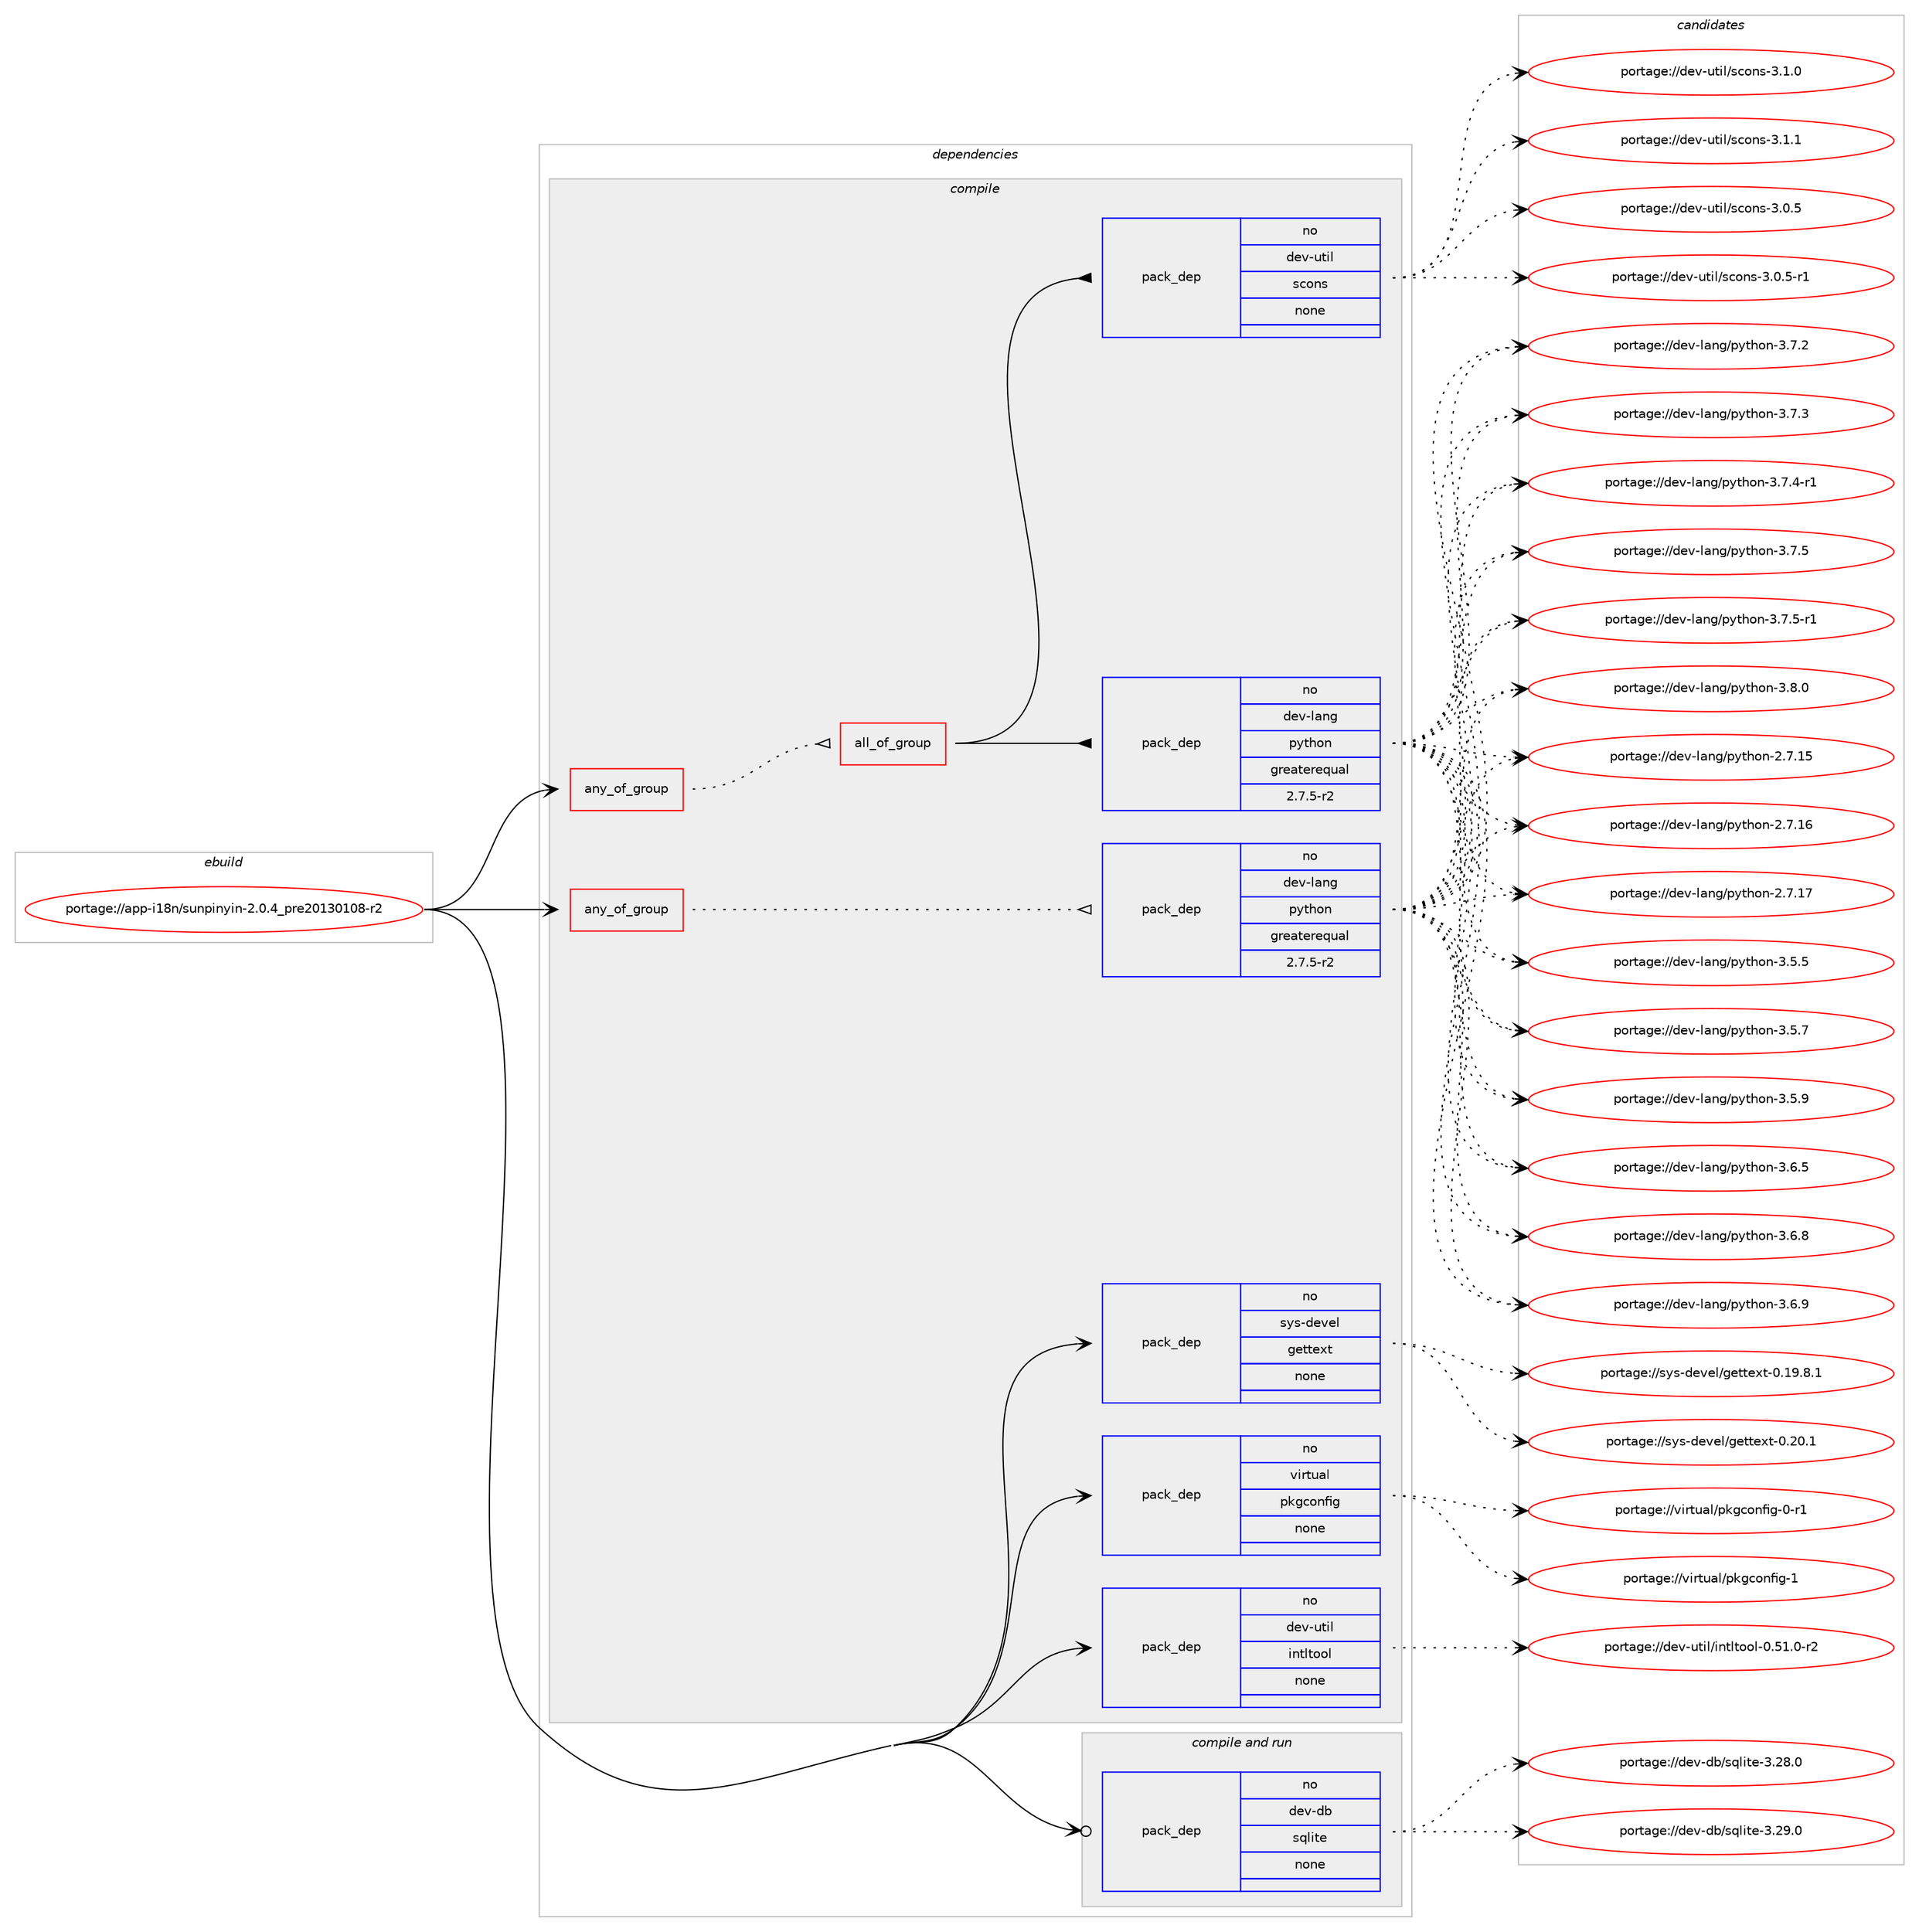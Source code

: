 digraph prolog {

# *************
# Graph options
# *************

newrank=true;
concentrate=true;
compound=true;
graph [rankdir=LR,fontname=Helvetica,fontsize=10,ranksep=1.5];#, ranksep=2.5, nodesep=0.2];
edge  [arrowhead=vee];
node  [fontname=Helvetica,fontsize=10];

# **********
# The ebuild
# **********

subgraph cluster_leftcol {
color=gray;
rank=same;
label=<<i>ebuild</i>>;
id [label="portage://app-i18n/sunpinyin-2.0.4_pre20130108-r2", color=red, width=4, href="../app-i18n/sunpinyin-2.0.4_pre20130108-r2.svg"];
}

# ****************
# The dependencies
# ****************

subgraph cluster_midcol {
color=gray;
label=<<i>dependencies</i>>;
subgraph cluster_compile {
fillcolor="#eeeeee";
style=filled;
label=<<i>compile</i>>;
subgraph any481 {
dependency31376 [label=<<TABLE BORDER="0" CELLBORDER="1" CELLSPACING="0" CELLPADDING="4"><TR><TD CELLPADDING="10">any_of_group</TD></TR></TABLE>>, shape=none, color=red];subgraph all16 {
dependency31377 [label=<<TABLE BORDER="0" CELLBORDER="1" CELLSPACING="0" CELLPADDING="4"><TR><TD CELLPADDING="10">all_of_group</TD></TR></TABLE>>, shape=none, color=red];subgraph pack22924 {
dependency31378 [label=<<TABLE BORDER="0" CELLBORDER="1" CELLSPACING="0" CELLPADDING="4" WIDTH="220"><TR><TD ROWSPAN="6" CELLPADDING="30">pack_dep</TD></TR><TR><TD WIDTH="110">no</TD></TR><TR><TD>dev-lang</TD></TR><TR><TD>python</TD></TR><TR><TD>greaterequal</TD></TR><TR><TD>2.7.5-r2</TD></TR></TABLE>>, shape=none, color=blue];
}
dependency31377:e -> dependency31378:w [weight=20,style="solid",arrowhead="inv"];
subgraph pack22925 {
dependency31379 [label=<<TABLE BORDER="0" CELLBORDER="1" CELLSPACING="0" CELLPADDING="4" WIDTH="220"><TR><TD ROWSPAN="6" CELLPADDING="30">pack_dep</TD></TR><TR><TD WIDTH="110">no</TD></TR><TR><TD>dev-util</TD></TR><TR><TD>scons</TD></TR><TR><TD>none</TD></TR><TR><TD></TD></TR></TABLE>>, shape=none, color=blue];
}
dependency31377:e -> dependency31379:w [weight=20,style="solid",arrowhead="inv"];
}
dependency31376:e -> dependency31377:w [weight=20,style="dotted",arrowhead="oinv"];
}
id:e -> dependency31376:w [weight=20,style="solid",arrowhead="vee"];
subgraph any482 {
dependency31380 [label=<<TABLE BORDER="0" CELLBORDER="1" CELLSPACING="0" CELLPADDING="4"><TR><TD CELLPADDING="10">any_of_group</TD></TR></TABLE>>, shape=none, color=red];subgraph pack22926 {
dependency31381 [label=<<TABLE BORDER="0" CELLBORDER="1" CELLSPACING="0" CELLPADDING="4" WIDTH="220"><TR><TD ROWSPAN="6" CELLPADDING="30">pack_dep</TD></TR><TR><TD WIDTH="110">no</TD></TR><TR><TD>dev-lang</TD></TR><TR><TD>python</TD></TR><TR><TD>greaterequal</TD></TR><TR><TD>2.7.5-r2</TD></TR></TABLE>>, shape=none, color=blue];
}
dependency31380:e -> dependency31381:w [weight=20,style="dotted",arrowhead="oinv"];
}
id:e -> dependency31380:w [weight=20,style="solid",arrowhead="vee"];
subgraph pack22927 {
dependency31382 [label=<<TABLE BORDER="0" CELLBORDER="1" CELLSPACING="0" CELLPADDING="4" WIDTH="220"><TR><TD ROWSPAN="6" CELLPADDING="30">pack_dep</TD></TR><TR><TD WIDTH="110">no</TD></TR><TR><TD>dev-util</TD></TR><TR><TD>intltool</TD></TR><TR><TD>none</TD></TR><TR><TD></TD></TR></TABLE>>, shape=none, color=blue];
}
id:e -> dependency31382:w [weight=20,style="solid",arrowhead="vee"];
subgraph pack22928 {
dependency31383 [label=<<TABLE BORDER="0" CELLBORDER="1" CELLSPACING="0" CELLPADDING="4" WIDTH="220"><TR><TD ROWSPAN="6" CELLPADDING="30">pack_dep</TD></TR><TR><TD WIDTH="110">no</TD></TR><TR><TD>sys-devel</TD></TR><TR><TD>gettext</TD></TR><TR><TD>none</TD></TR><TR><TD></TD></TR></TABLE>>, shape=none, color=blue];
}
id:e -> dependency31383:w [weight=20,style="solid",arrowhead="vee"];
subgraph pack22929 {
dependency31384 [label=<<TABLE BORDER="0" CELLBORDER="1" CELLSPACING="0" CELLPADDING="4" WIDTH="220"><TR><TD ROWSPAN="6" CELLPADDING="30">pack_dep</TD></TR><TR><TD WIDTH="110">no</TD></TR><TR><TD>virtual</TD></TR><TR><TD>pkgconfig</TD></TR><TR><TD>none</TD></TR><TR><TD></TD></TR></TABLE>>, shape=none, color=blue];
}
id:e -> dependency31384:w [weight=20,style="solid",arrowhead="vee"];
}
subgraph cluster_compileandrun {
fillcolor="#eeeeee";
style=filled;
label=<<i>compile and run</i>>;
subgraph pack22930 {
dependency31385 [label=<<TABLE BORDER="0" CELLBORDER="1" CELLSPACING="0" CELLPADDING="4" WIDTH="220"><TR><TD ROWSPAN="6" CELLPADDING="30">pack_dep</TD></TR><TR><TD WIDTH="110">no</TD></TR><TR><TD>dev-db</TD></TR><TR><TD>sqlite</TD></TR><TR><TD>none</TD></TR><TR><TD></TD></TR></TABLE>>, shape=none, color=blue];
}
id:e -> dependency31385:w [weight=20,style="solid",arrowhead="odotvee"];
}
subgraph cluster_run {
fillcolor="#eeeeee";
style=filled;
label=<<i>run</i>>;
}
}

# **************
# The candidates
# **************

subgraph cluster_choices {
rank=same;
color=gray;
label=<<i>candidates</i>>;

subgraph choice22924 {
color=black;
nodesep=1;
choiceportage10010111845108971101034711212111610411111045504655464953 [label="portage://dev-lang/python-2.7.15", color=red, width=4,href="../dev-lang/python-2.7.15.svg"];
choiceportage10010111845108971101034711212111610411111045504655464954 [label="portage://dev-lang/python-2.7.16", color=red, width=4,href="../dev-lang/python-2.7.16.svg"];
choiceportage10010111845108971101034711212111610411111045504655464955 [label="portage://dev-lang/python-2.7.17", color=red, width=4,href="../dev-lang/python-2.7.17.svg"];
choiceportage100101118451089711010347112121116104111110455146534653 [label="portage://dev-lang/python-3.5.5", color=red, width=4,href="../dev-lang/python-3.5.5.svg"];
choiceportage100101118451089711010347112121116104111110455146534655 [label="portage://dev-lang/python-3.5.7", color=red, width=4,href="../dev-lang/python-3.5.7.svg"];
choiceportage100101118451089711010347112121116104111110455146534657 [label="portage://dev-lang/python-3.5.9", color=red, width=4,href="../dev-lang/python-3.5.9.svg"];
choiceportage100101118451089711010347112121116104111110455146544653 [label="portage://dev-lang/python-3.6.5", color=red, width=4,href="../dev-lang/python-3.6.5.svg"];
choiceportage100101118451089711010347112121116104111110455146544656 [label="portage://dev-lang/python-3.6.8", color=red, width=4,href="../dev-lang/python-3.6.8.svg"];
choiceportage100101118451089711010347112121116104111110455146544657 [label="portage://dev-lang/python-3.6.9", color=red, width=4,href="../dev-lang/python-3.6.9.svg"];
choiceportage100101118451089711010347112121116104111110455146554650 [label="portage://dev-lang/python-3.7.2", color=red, width=4,href="../dev-lang/python-3.7.2.svg"];
choiceportage100101118451089711010347112121116104111110455146554651 [label="portage://dev-lang/python-3.7.3", color=red, width=4,href="../dev-lang/python-3.7.3.svg"];
choiceportage1001011184510897110103471121211161041111104551465546524511449 [label="portage://dev-lang/python-3.7.4-r1", color=red, width=4,href="../dev-lang/python-3.7.4-r1.svg"];
choiceportage100101118451089711010347112121116104111110455146554653 [label="portage://dev-lang/python-3.7.5", color=red, width=4,href="../dev-lang/python-3.7.5.svg"];
choiceportage1001011184510897110103471121211161041111104551465546534511449 [label="portage://dev-lang/python-3.7.5-r1", color=red, width=4,href="../dev-lang/python-3.7.5-r1.svg"];
choiceportage100101118451089711010347112121116104111110455146564648 [label="portage://dev-lang/python-3.8.0", color=red, width=4,href="../dev-lang/python-3.8.0.svg"];
dependency31378:e -> choiceportage10010111845108971101034711212111610411111045504655464953:w [style=dotted,weight="100"];
dependency31378:e -> choiceportage10010111845108971101034711212111610411111045504655464954:w [style=dotted,weight="100"];
dependency31378:e -> choiceportage10010111845108971101034711212111610411111045504655464955:w [style=dotted,weight="100"];
dependency31378:e -> choiceportage100101118451089711010347112121116104111110455146534653:w [style=dotted,weight="100"];
dependency31378:e -> choiceportage100101118451089711010347112121116104111110455146534655:w [style=dotted,weight="100"];
dependency31378:e -> choiceportage100101118451089711010347112121116104111110455146534657:w [style=dotted,weight="100"];
dependency31378:e -> choiceportage100101118451089711010347112121116104111110455146544653:w [style=dotted,weight="100"];
dependency31378:e -> choiceportage100101118451089711010347112121116104111110455146544656:w [style=dotted,weight="100"];
dependency31378:e -> choiceportage100101118451089711010347112121116104111110455146544657:w [style=dotted,weight="100"];
dependency31378:e -> choiceportage100101118451089711010347112121116104111110455146554650:w [style=dotted,weight="100"];
dependency31378:e -> choiceportage100101118451089711010347112121116104111110455146554651:w [style=dotted,weight="100"];
dependency31378:e -> choiceportage1001011184510897110103471121211161041111104551465546524511449:w [style=dotted,weight="100"];
dependency31378:e -> choiceportage100101118451089711010347112121116104111110455146554653:w [style=dotted,weight="100"];
dependency31378:e -> choiceportage1001011184510897110103471121211161041111104551465546534511449:w [style=dotted,weight="100"];
dependency31378:e -> choiceportage100101118451089711010347112121116104111110455146564648:w [style=dotted,weight="100"];
}
subgraph choice22925 {
color=black;
nodesep=1;
choiceportage100101118451171161051084711599111110115455146484653 [label="portage://dev-util/scons-3.0.5", color=red, width=4,href="../dev-util/scons-3.0.5.svg"];
choiceportage1001011184511711610510847115991111101154551464846534511449 [label="portage://dev-util/scons-3.0.5-r1", color=red, width=4,href="../dev-util/scons-3.0.5-r1.svg"];
choiceportage100101118451171161051084711599111110115455146494648 [label="portage://dev-util/scons-3.1.0", color=red, width=4,href="../dev-util/scons-3.1.0.svg"];
choiceportage100101118451171161051084711599111110115455146494649 [label="portage://dev-util/scons-3.1.1", color=red, width=4,href="../dev-util/scons-3.1.1.svg"];
dependency31379:e -> choiceportage100101118451171161051084711599111110115455146484653:w [style=dotted,weight="100"];
dependency31379:e -> choiceportage1001011184511711610510847115991111101154551464846534511449:w [style=dotted,weight="100"];
dependency31379:e -> choiceportage100101118451171161051084711599111110115455146494648:w [style=dotted,weight="100"];
dependency31379:e -> choiceportage100101118451171161051084711599111110115455146494649:w [style=dotted,weight="100"];
}
subgraph choice22926 {
color=black;
nodesep=1;
choiceportage10010111845108971101034711212111610411111045504655464953 [label="portage://dev-lang/python-2.7.15", color=red, width=4,href="../dev-lang/python-2.7.15.svg"];
choiceportage10010111845108971101034711212111610411111045504655464954 [label="portage://dev-lang/python-2.7.16", color=red, width=4,href="../dev-lang/python-2.7.16.svg"];
choiceportage10010111845108971101034711212111610411111045504655464955 [label="portage://dev-lang/python-2.7.17", color=red, width=4,href="../dev-lang/python-2.7.17.svg"];
choiceportage100101118451089711010347112121116104111110455146534653 [label="portage://dev-lang/python-3.5.5", color=red, width=4,href="../dev-lang/python-3.5.5.svg"];
choiceportage100101118451089711010347112121116104111110455146534655 [label="portage://dev-lang/python-3.5.7", color=red, width=4,href="../dev-lang/python-3.5.7.svg"];
choiceportage100101118451089711010347112121116104111110455146534657 [label="portage://dev-lang/python-3.5.9", color=red, width=4,href="../dev-lang/python-3.5.9.svg"];
choiceportage100101118451089711010347112121116104111110455146544653 [label="portage://dev-lang/python-3.6.5", color=red, width=4,href="../dev-lang/python-3.6.5.svg"];
choiceportage100101118451089711010347112121116104111110455146544656 [label="portage://dev-lang/python-3.6.8", color=red, width=4,href="../dev-lang/python-3.6.8.svg"];
choiceportage100101118451089711010347112121116104111110455146544657 [label="portage://dev-lang/python-3.6.9", color=red, width=4,href="../dev-lang/python-3.6.9.svg"];
choiceportage100101118451089711010347112121116104111110455146554650 [label="portage://dev-lang/python-3.7.2", color=red, width=4,href="../dev-lang/python-3.7.2.svg"];
choiceportage100101118451089711010347112121116104111110455146554651 [label="portage://dev-lang/python-3.7.3", color=red, width=4,href="../dev-lang/python-3.7.3.svg"];
choiceportage1001011184510897110103471121211161041111104551465546524511449 [label="portage://dev-lang/python-3.7.4-r1", color=red, width=4,href="../dev-lang/python-3.7.4-r1.svg"];
choiceportage100101118451089711010347112121116104111110455146554653 [label="portage://dev-lang/python-3.7.5", color=red, width=4,href="../dev-lang/python-3.7.5.svg"];
choiceportage1001011184510897110103471121211161041111104551465546534511449 [label="portage://dev-lang/python-3.7.5-r1", color=red, width=4,href="../dev-lang/python-3.7.5-r1.svg"];
choiceportage100101118451089711010347112121116104111110455146564648 [label="portage://dev-lang/python-3.8.0", color=red, width=4,href="../dev-lang/python-3.8.0.svg"];
dependency31381:e -> choiceportage10010111845108971101034711212111610411111045504655464953:w [style=dotted,weight="100"];
dependency31381:e -> choiceportage10010111845108971101034711212111610411111045504655464954:w [style=dotted,weight="100"];
dependency31381:e -> choiceportage10010111845108971101034711212111610411111045504655464955:w [style=dotted,weight="100"];
dependency31381:e -> choiceportage100101118451089711010347112121116104111110455146534653:w [style=dotted,weight="100"];
dependency31381:e -> choiceportage100101118451089711010347112121116104111110455146534655:w [style=dotted,weight="100"];
dependency31381:e -> choiceportage100101118451089711010347112121116104111110455146534657:w [style=dotted,weight="100"];
dependency31381:e -> choiceportage100101118451089711010347112121116104111110455146544653:w [style=dotted,weight="100"];
dependency31381:e -> choiceportage100101118451089711010347112121116104111110455146544656:w [style=dotted,weight="100"];
dependency31381:e -> choiceportage100101118451089711010347112121116104111110455146544657:w [style=dotted,weight="100"];
dependency31381:e -> choiceportage100101118451089711010347112121116104111110455146554650:w [style=dotted,weight="100"];
dependency31381:e -> choiceportage100101118451089711010347112121116104111110455146554651:w [style=dotted,weight="100"];
dependency31381:e -> choiceportage1001011184510897110103471121211161041111104551465546524511449:w [style=dotted,weight="100"];
dependency31381:e -> choiceportage100101118451089711010347112121116104111110455146554653:w [style=dotted,weight="100"];
dependency31381:e -> choiceportage1001011184510897110103471121211161041111104551465546534511449:w [style=dotted,weight="100"];
dependency31381:e -> choiceportage100101118451089711010347112121116104111110455146564648:w [style=dotted,weight="100"];
}
subgraph choice22927 {
color=black;
nodesep=1;
choiceportage1001011184511711610510847105110116108116111111108454846534946484511450 [label="portage://dev-util/intltool-0.51.0-r2", color=red, width=4,href="../dev-util/intltool-0.51.0-r2.svg"];
dependency31382:e -> choiceportage1001011184511711610510847105110116108116111111108454846534946484511450:w [style=dotted,weight="100"];
}
subgraph choice22928 {
color=black;
nodesep=1;
choiceportage1151211154510010111810110847103101116116101120116454846495746564649 [label="portage://sys-devel/gettext-0.19.8.1", color=red, width=4,href="../sys-devel/gettext-0.19.8.1.svg"];
choiceportage115121115451001011181011084710310111611610112011645484650484649 [label="portage://sys-devel/gettext-0.20.1", color=red, width=4,href="../sys-devel/gettext-0.20.1.svg"];
dependency31383:e -> choiceportage1151211154510010111810110847103101116116101120116454846495746564649:w [style=dotted,weight="100"];
dependency31383:e -> choiceportage115121115451001011181011084710310111611610112011645484650484649:w [style=dotted,weight="100"];
}
subgraph choice22929 {
color=black;
nodesep=1;
choiceportage11810511411611797108471121071039911111010210510345484511449 [label="portage://virtual/pkgconfig-0-r1", color=red, width=4,href="../virtual/pkgconfig-0-r1.svg"];
choiceportage1181051141161179710847112107103991111101021051034549 [label="portage://virtual/pkgconfig-1", color=red, width=4,href="../virtual/pkgconfig-1.svg"];
dependency31384:e -> choiceportage11810511411611797108471121071039911111010210510345484511449:w [style=dotted,weight="100"];
dependency31384:e -> choiceportage1181051141161179710847112107103991111101021051034549:w [style=dotted,weight="100"];
}
subgraph choice22930 {
color=black;
nodesep=1;
choiceportage10010111845100984711511310810511610145514650564648 [label="portage://dev-db/sqlite-3.28.0", color=red, width=4,href="../dev-db/sqlite-3.28.0.svg"];
choiceportage10010111845100984711511310810511610145514650574648 [label="portage://dev-db/sqlite-3.29.0", color=red, width=4,href="../dev-db/sqlite-3.29.0.svg"];
dependency31385:e -> choiceportage10010111845100984711511310810511610145514650564648:w [style=dotted,weight="100"];
dependency31385:e -> choiceportage10010111845100984711511310810511610145514650574648:w [style=dotted,weight="100"];
}
}

}

